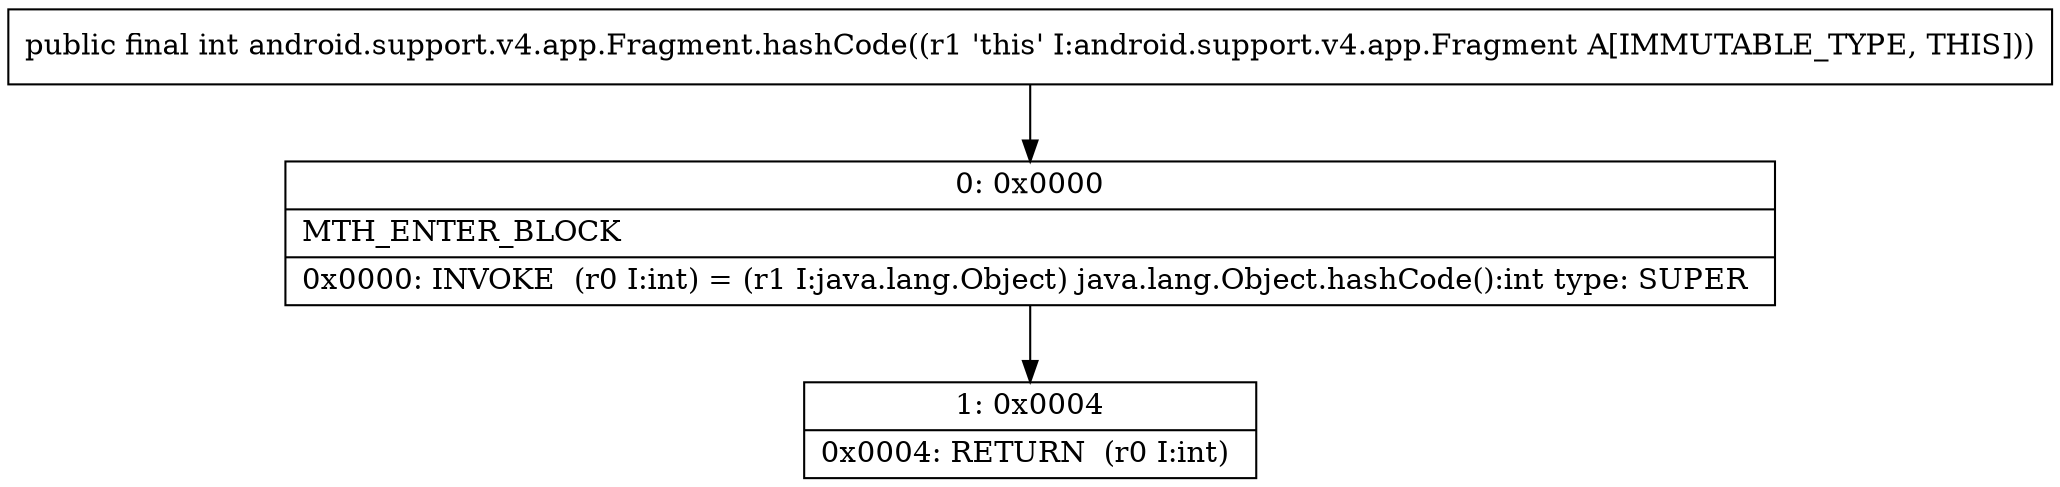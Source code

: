 digraph "CFG forandroid.support.v4.app.Fragment.hashCode()I" {
Node_0 [shape=record,label="{0\:\ 0x0000|MTH_ENTER_BLOCK\l|0x0000: INVOKE  (r0 I:int) = (r1 I:java.lang.Object) java.lang.Object.hashCode():int type: SUPER \l}"];
Node_1 [shape=record,label="{1\:\ 0x0004|0x0004: RETURN  (r0 I:int) \l}"];
MethodNode[shape=record,label="{public final int android.support.v4.app.Fragment.hashCode((r1 'this' I:android.support.v4.app.Fragment A[IMMUTABLE_TYPE, THIS])) }"];
MethodNode -> Node_0;
Node_0 -> Node_1;
}

